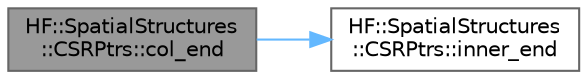 digraph "HF::SpatialStructures::CSRPtrs::col_end"
{
 // LATEX_PDF_SIZE
  bgcolor="transparent";
  edge [fontname=Helvetica,fontsize=10,labelfontname=Helvetica,labelfontsize=10];
  node [fontname=Helvetica,fontsize=10,shape=box,height=0.2,width=0.4];
  rankdir="LR";
  Node1 [label="HF::SpatialStructures\l::CSRPtrs::col_end",height=0.2,width=0.4,color="gray40", fillcolor="grey60", style="filled", fontcolor="black",tooltip="Returns the address of the element that denotes the end of a 'subarray' within inner_indices"];
  Node1 -> Node2 [color="steelblue1",style="solid"];
  Node2 [label="HF::SpatialStructures\l::CSRPtrs::inner_end",height=0.2,width=0.4,color="grey40", fillcolor="white", style="filled",URL="$a01539.html#adc8ca0af9231dbed59b3d36c20e888c4",tooltip="Returns the address of one-past the last element within the inner_indices buffer"];
}
